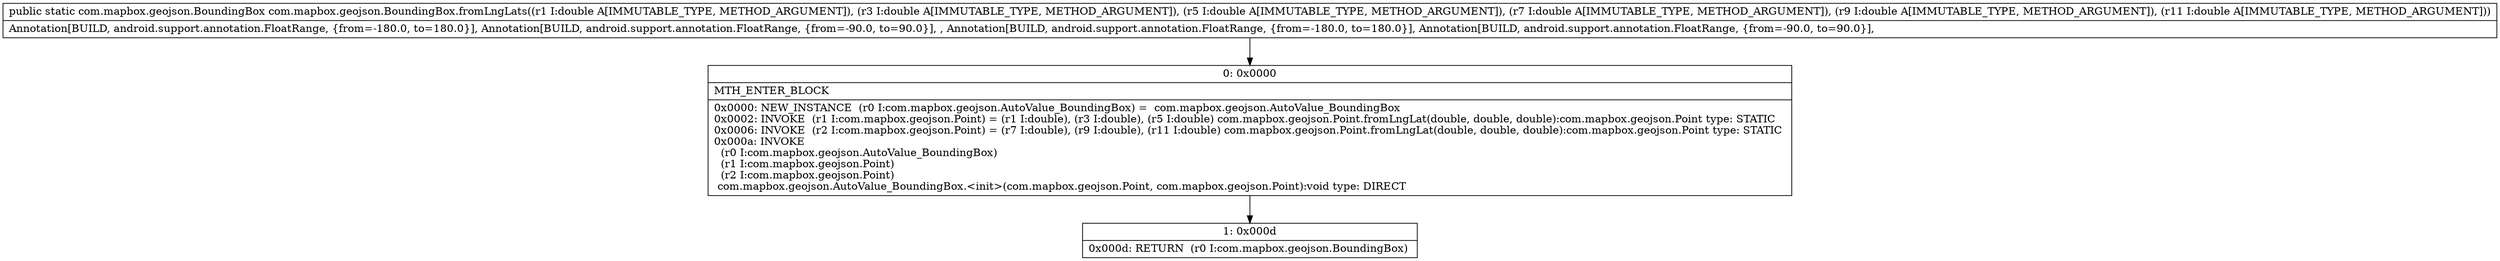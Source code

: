 digraph "CFG forcom.mapbox.geojson.BoundingBox.fromLngLats(DDDDDD)Lcom\/mapbox\/geojson\/BoundingBox;" {
Node_0 [shape=record,label="{0\:\ 0x0000|MTH_ENTER_BLOCK\l|0x0000: NEW_INSTANCE  (r0 I:com.mapbox.geojson.AutoValue_BoundingBox) =  com.mapbox.geojson.AutoValue_BoundingBox \l0x0002: INVOKE  (r1 I:com.mapbox.geojson.Point) = (r1 I:double), (r3 I:double), (r5 I:double) com.mapbox.geojson.Point.fromLngLat(double, double, double):com.mapbox.geojson.Point type: STATIC \l0x0006: INVOKE  (r2 I:com.mapbox.geojson.Point) = (r7 I:double), (r9 I:double), (r11 I:double) com.mapbox.geojson.Point.fromLngLat(double, double, double):com.mapbox.geojson.Point type: STATIC \l0x000a: INVOKE  \l  (r0 I:com.mapbox.geojson.AutoValue_BoundingBox)\l  (r1 I:com.mapbox.geojson.Point)\l  (r2 I:com.mapbox.geojson.Point)\l com.mapbox.geojson.AutoValue_BoundingBox.\<init\>(com.mapbox.geojson.Point, com.mapbox.geojson.Point):void type: DIRECT \l}"];
Node_1 [shape=record,label="{1\:\ 0x000d|0x000d: RETURN  (r0 I:com.mapbox.geojson.BoundingBox) \l}"];
MethodNode[shape=record,label="{public static com.mapbox.geojson.BoundingBox com.mapbox.geojson.BoundingBox.fromLngLats((r1 I:double A[IMMUTABLE_TYPE, METHOD_ARGUMENT]), (r3 I:double A[IMMUTABLE_TYPE, METHOD_ARGUMENT]), (r5 I:double A[IMMUTABLE_TYPE, METHOD_ARGUMENT]), (r7 I:double A[IMMUTABLE_TYPE, METHOD_ARGUMENT]), (r9 I:double A[IMMUTABLE_TYPE, METHOD_ARGUMENT]), (r11 I:double A[IMMUTABLE_TYPE, METHOD_ARGUMENT]))  | Annotation[BUILD, android.support.annotation.FloatRange, \{from=\-180.0, to=180.0\}], Annotation[BUILD, android.support.annotation.FloatRange, \{from=\-90.0, to=90.0\}], , Annotation[BUILD, android.support.annotation.FloatRange, \{from=\-180.0, to=180.0\}], Annotation[BUILD, android.support.annotation.FloatRange, \{from=\-90.0, to=90.0\}], \l}"];
MethodNode -> Node_0;
Node_0 -> Node_1;
}

